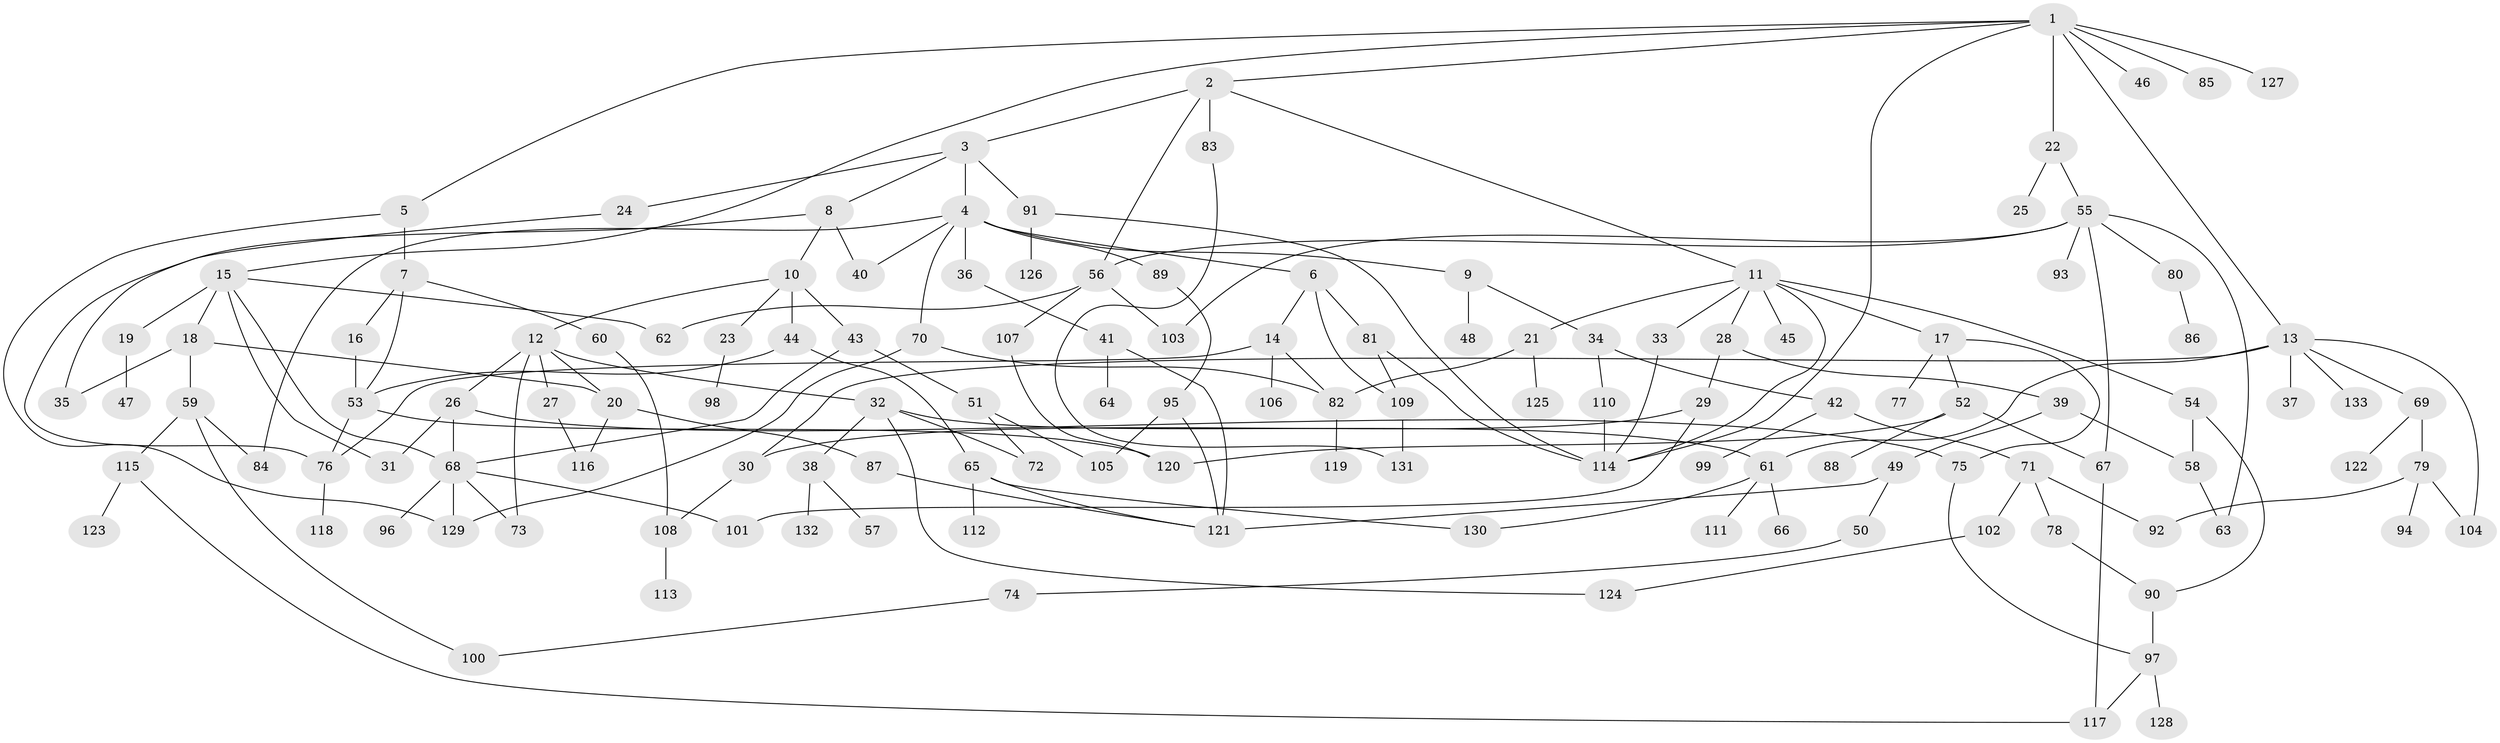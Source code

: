 // coarse degree distribution, {8: 0.014925373134328358, 5: 0.1791044776119403, 4: 0.11940298507462686, 9: 0.014925373134328358, 2: 0.2835820895522388, 6: 0.04477611940298507, 3: 0.1791044776119403, 7: 0.029850746268656716, 1: 0.13432835820895522}
// Generated by graph-tools (version 1.1) at 2025/48/03/04/25 22:48:47]
// undirected, 133 vertices, 184 edges
graph export_dot {
  node [color=gray90,style=filled];
  1;
  2;
  3;
  4;
  5;
  6;
  7;
  8;
  9;
  10;
  11;
  12;
  13;
  14;
  15;
  16;
  17;
  18;
  19;
  20;
  21;
  22;
  23;
  24;
  25;
  26;
  27;
  28;
  29;
  30;
  31;
  32;
  33;
  34;
  35;
  36;
  37;
  38;
  39;
  40;
  41;
  42;
  43;
  44;
  45;
  46;
  47;
  48;
  49;
  50;
  51;
  52;
  53;
  54;
  55;
  56;
  57;
  58;
  59;
  60;
  61;
  62;
  63;
  64;
  65;
  66;
  67;
  68;
  69;
  70;
  71;
  72;
  73;
  74;
  75;
  76;
  77;
  78;
  79;
  80;
  81;
  82;
  83;
  84;
  85;
  86;
  87;
  88;
  89;
  90;
  91;
  92;
  93;
  94;
  95;
  96;
  97;
  98;
  99;
  100;
  101;
  102;
  103;
  104;
  105;
  106;
  107;
  108;
  109;
  110;
  111;
  112;
  113;
  114;
  115;
  116;
  117;
  118;
  119;
  120;
  121;
  122;
  123;
  124;
  125;
  126;
  127;
  128;
  129;
  130;
  131;
  132;
  133;
  1 -- 2;
  1 -- 5;
  1 -- 13;
  1 -- 15;
  1 -- 22;
  1 -- 46;
  1 -- 85;
  1 -- 127;
  1 -- 114;
  2 -- 3;
  2 -- 11;
  2 -- 83;
  2 -- 56;
  3 -- 4;
  3 -- 8;
  3 -- 24;
  3 -- 91;
  4 -- 6;
  4 -- 9;
  4 -- 36;
  4 -- 40;
  4 -- 70;
  4 -- 89;
  4 -- 84;
  5 -- 7;
  5 -- 129;
  6 -- 14;
  6 -- 81;
  6 -- 109;
  7 -- 16;
  7 -- 60;
  7 -- 53;
  8 -- 10;
  8 -- 76;
  8 -- 40;
  9 -- 34;
  9 -- 48;
  10 -- 12;
  10 -- 23;
  10 -- 43;
  10 -- 44;
  11 -- 17;
  11 -- 21;
  11 -- 28;
  11 -- 33;
  11 -- 45;
  11 -- 54;
  11 -- 114;
  12 -- 20;
  12 -- 26;
  12 -- 27;
  12 -- 32;
  12 -- 73;
  13 -- 30;
  13 -- 37;
  13 -- 69;
  13 -- 133;
  13 -- 61;
  13 -- 104;
  14 -- 82;
  14 -- 106;
  14 -- 76;
  15 -- 18;
  15 -- 19;
  15 -- 31;
  15 -- 68;
  15 -- 62;
  16 -- 53;
  17 -- 52;
  17 -- 77;
  17 -- 75;
  18 -- 59;
  18 -- 35;
  18 -- 20;
  19 -- 47;
  20 -- 87;
  20 -- 116;
  21 -- 125;
  21 -- 82;
  22 -- 25;
  22 -- 55;
  23 -- 98;
  24 -- 35;
  26 -- 75;
  26 -- 31;
  26 -- 68;
  27 -- 116;
  28 -- 29;
  28 -- 39;
  29 -- 101;
  29 -- 30;
  30 -- 108;
  32 -- 38;
  32 -- 61;
  32 -- 72;
  32 -- 124;
  33 -- 114;
  34 -- 42;
  34 -- 110;
  36 -- 41;
  38 -- 57;
  38 -- 132;
  39 -- 49;
  39 -- 58;
  41 -- 64;
  41 -- 121;
  42 -- 71;
  42 -- 99;
  43 -- 51;
  43 -- 68;
  44 -- 53;
  44 -- 65;
  49 -- 50;
  49 -- 121;
  50 -- 74;
  51 -- 105;
  51 -- 72;
  52 -- 88;
  52 -- 120;
  52 -- 67;
  53 -- 76;
  53 -- 120;
  54 -- 58;
  54 -- 90;
  55 -- 56;
  55 -- 67;
  55 -- 80;
  55 -- 93;
  55 -- 103;
  55 -- 63;
  56 -- 62;
  56 -- 107;
  56 -- 103;
  58 -- 63;
  59 -- 84;
  59 -- 115;
  59 -- 100;
  60 -- 108;
  61 -- 66;
  61 -- 111;
  61 -- 130;
  65 -- 112;
  65 -- 130;
  65 -- 121;
  67 -- 117;
  68 -- 73;
  68 -- 96;
  68 -- 101;
  68 -- 129;
  69 -- 79;
  69 -- 122;
  70 -- 129;
  70 -- 82;
  71 -- 78;
  71 -- 102;
  71 -- 92;
  74 -- 100;
  75 -- 97;
  76 -- 118;
  78 -- 90;
  79 -- 92;
  79 -- 94;
  79 -- 104;
  80 -- 86;
  81 -- 109;
  81 -- 114;
  82 -- 119;
  83 -- 131;
  87 -- 121;
  89 -- 95;
  90 -- 97;
  91 -- 126;
  91 -- 114;
  95 -- 105;
  95 -- 121;
  97 -- 128;
  97 -- 117;
  102 -- 124;
  107 -- 120;
  108 -- 113;
  109 -- 131;
  110 -- 114;
  115 -- 117;
  115 -- 123;
}
